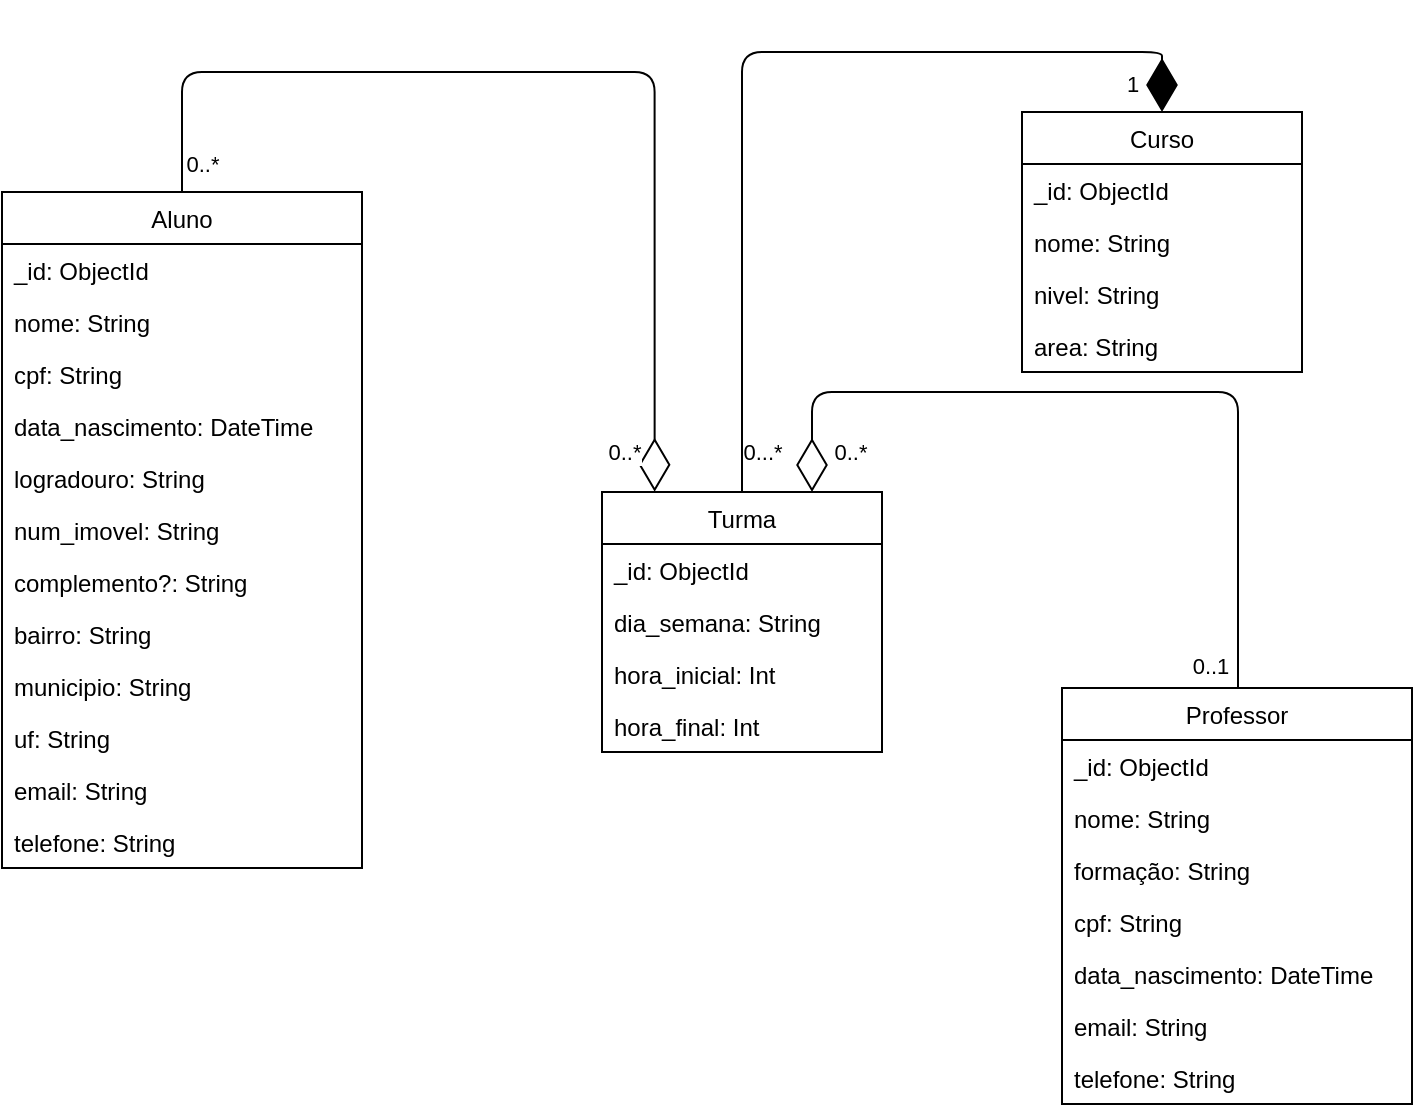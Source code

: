 <mxfile>
    <diagram id="CW8tqGIzArxQNr1IShzd" name="Page-2">
        <mxGraphModel dx="832" dy="467" grid="1" gridSize="10" guides="1" tooltips="1" connect="1" arrows="1" fold="1" page="1" pageScale="1" pageWidth="850" pageHeight="1100" math="0" shadow="0">
            <root>
                <mxCell id="0"/>
                <mxCell id="1" parent="0"/>
                <mxCell id="_Qa-tHc9oGKMpNjJUNsi-1" value="Aluno" style="swimlane;fontStyle=0;childLayout=stackLayout;horizontal=1;startSize=26;fillColor=none;horizontalStack=0;resizeParent=1;resizeParentMax=0;resizeLast=0;collapsible=1;marginBottom=0;" parent="1" vertex="1">
                    <mxGeometry x="50" y="100" width="180" height="338" as="geometry"/>
                </mxCell>
                <mxCell id="_Qa-tHc9oGKMpNjJUNsi-2" value="_id: ObjectId" style="text;strokeColor=none;fillColor=none;align=left;verticalAlign=top;spacingLeft=4;spacingRight=4;overflow=hidden;rotatable=0;points=[[0,0.5],[1,0.5]];portConstraint=eastwest;" parent="_Qa-tHc9oGKMpNjJUNsi-1" vertex="1">
                    <mxGeometry y="26" width="180" height="26" as="geometry"/>
                </mxCell>
                <mxCell id="_Qa-tHc9oGKMpNjJUNsi-3" value="nome: String" style="text;strokeColor=none;fillColor=none;align=left;verticalAlign=top;spacingLeft=4;spacingRight=4;overflow=hidden;rotatable=0;points=[[0,0.5],[1,0.5]];portConstraint=eastwest;" parent="_Qa-tHc9oGKMpNjJUNsi-1" vertex="1">
                    <mxGeometry y="52" width="180" height="26" as="geometry"/>
                </mxCell>
                <mxCell id="_Qa-tHc9oGKMpNjJUNsi-4" value="cpf: String" style="text;strokeColor=none;fillColor=none;align=left;verticalAlign=top;spacingLeft=4;spacingRight=4;overflow=hidden;rotatable=0;points=[[0,0.5],[1,0.5]];portConstraint=eastwest;" parent="_Qa-tHc9oGKMpNjJUNsi-1" vertex="1">
                    <mxGeometry y="78" width="180" height="26" as="geometry"/>
                </mxCell>
                <mxCell id="_Qa-tHc9oGKMpNjJUNsi-18" value="data_nascimento: DateTime" style="text;strokeColor=none;fillColor=none;align=left;verticalAlign=top;spacingLeft=4;spacingRight=4;overflow=hidden;rotatable=0;points=[[0,0.5],[1,0.5]];portConstraint=eastwest;" parent="_Qa-tHc9oGKMpNjJUNsi-1" vertex="1">
                    <mxGeometry y="104" width="180" height="26" as="geometry"/>
                </mxCell>
                <mxCell id="_Qa-tHc9oGKMpNjJUNsi-17" value="logradouro: String" style="text;strokeColor=none;fillColor=none;align=left;verticalAlign=top;spacingLeft=4;spacingRight=4;overflow=hidden;rotatable=0;points=[[0,0.5],[1,0.5]];portConstraint=eastwest;" parent="_Qa-tHc9oGKMpNjJUNsi-1" vertex="1">
                    <mxGeometry y="130" width="180" height="26" as="geometry"/>
                </mxCell>
                <mxCell id="_Qa-tHc9oGKMpNjJUNsi-19" value="num_imovel: String" style="text;strokeColor=none;fillColor=none;align=left;verticalAlign=top;spacingLeft=4;spacingRight=4;overflow=hidden;rotatable=0;points=[[0,0.5],[1,0.5]];portConstraint=eastwest;" parent="_Qa-tHc9oGKMpNjJUNsi-1" vertex="1">
                    <mxGeometry y="156" width="180" height="26" as="geometry"/>
                </mxCell>
                <mxCell id="_Qa-tHc9oGKMpNjJUNsi-20" value="complemento?: String" style="text;strokeColor=none;fillColor=none;align=left;verticalAlign=top;spacingLeft=4;spacingRight=4;overflow=hidden;rotatable=0;points=[[0,0.5],[1,0.5]];portConstraint=eastwest;" parent="_Qa-tHc9oGKMpNjJUNsi-1" vertex="1">
                    <mxGeometry y="182" width="180" height="26" as="geometry"/>
                </mxCell>
                <mxCell id="_Qa-tHc9oGKMpNjJUNsi-21" value="bairro: String" style="text;strokeColor=none;fillColor=none;align=left;verticalAlign=top;spacingLeft=4;spacingRight=4;overflow=hidden;rotatable=0;points=[[0,0.5],[1,0.5]];portConstraint=eastwest;" parent="_Qa-tHc9oGKMpNjJUNsi-1" vertex="1">
                    <mxGeometry y="208" width="180" height="26" as="geometry"/>
                </mxCell>
                <mxCell id="_Qa-tHc9oGKMpNjJUNsi-22" value="municipio: String" style="text;strokeColor=none;fillColor=none;align=left;verticalAlign=top;spacingLeft=4;spacingRight=4;overflow=hidden;rotatable=0;points=[[0,0.5],[1,0.5]];portConstraint=eastwest;" parent="_Qa-tHc9oGKMpNjJUNsi-1" vertex="1">
                    <mxGeometry y="234" width="180" height="26" as="geometry"/>
                </mxCell>
                <mxCell id="_Qa-tHc9oGKMpNjJUNsi-23" value="uf: String" style="text;strokeColor=none;fillColor=none;align=left;verticalAlign=top;spacingLeft=4;spacingRight=4;overflow=hidden;rotatable=0;points=[[0,0.5],[1,0.5]];portConstraint=eastwest;" parent="_Qa-tHc9oGKMpNjJUNsi-1" vertex="1">
                    <mxGeometry y="260" width="180" height="26" as="geometry"/>
                </mxCell>
                <mxCell id="_Qa-tHc9oGKMpNjJUNsi-24" value="email: String" style="text;strokeColor=none;fillColor=none;align=left;verticalAlign=top;spacingLeft=4;spacingRight=4;overflow=hidden;rotatable=0;points=[[0,0.5],[1,0.5]];portConstraint=eastwest;" parent="_Qa-tHc9oGKMpNjJUNsi-1" vertex="1">
                    <mxGeometry y="286" width="180" height="26" as="geometry"/>
                </mxCell>
                <mxCell id="_Qa-tHc9oGKMpNjJUNsi-25" value="telefone: String" style="text;strokeColor=none;fillColor=none;align=left;verticalAlign=top;spacingLeft=4;spacingRight=4;overflow=hidden;rotatable=0;points=[[0,0.5],[1,0.5]];portConstraint=eastwest;" parent="_Qa-tHc9oGKMpNjJUNsi-1" vertex="1">
                    <mxGeometry y="312" width="180" height="26" as="geometry"/>
                </mxCell>
                <mxCell id="_Qa-tHc9oGKMpNjJUNsi-5" value="Curso" style="swimlane;fontStyle=0;childLayout=stackLayout;horizontal=1;startSize=26;fillColor=none;horizontalStack=0;resizeParent=1;resizeParentMax=0;resizeLast=0;collapsible=1;marginBottom=0;" parent="1" vertex="1">
                    <mxGeometry x="560" y="60" width="140" height="130" as="geometry"/>
                </mxCell>
                <mxCell id="_Qa-tHc9oGKMpNjJUNsi-6" value="_id: ObjectId" style="text;strokeColor=none;fillColor=none;align=left;verticalAlign=top;spacingLeft=4;spacingRight=4;overflow=hidden;rotatable=0;points=[[0,0.5],[1,0.5]];portConstraint=eastwest;" parent="_Qa-tHc9oGKMpNjJUNsi-5" vertex="1">
                    <mxGeometry y="26" width="140" height="26" as="geometry"/>
                </mxCell>
                <mxCell id="_Qa-tHc9oGKMpNjJUNsi-7" value="nome: String" style="text;strokeColor=none;fillColor=none;align=left;verticalAlign=top;spacingLeft=4;spacingRight=4;overflow=hidden;rotatable=0;points=[[0,0.5],[1,0.5]];portConstraint=eastwest;" parent="_Qa-tHc9oGKMpNjJUNsi-5" vertex="1">
                    <mxGeometry y="52" width="140" height="26" as="geometry"/>
                </mxCell>
                <mxCell id="_Qa-tHc9oGKMpNjJUNsi-8" value="nivel: String" style="text;strokeColor=none;fillColor=none;align=left;verticalAlign=top;spacingLeft=4;spacingRight=4;overflow=hidden;rotatable=0;points=[[0,0.5],[1,0.5]];portConstraint=eastwest;" parent="_Qa-tHc9oGKMpNjJUNsi-5" vertex="1">
                    <mxGeometry y="78" width="140" height="26" as="geometry"/>
                </mxCell>
                <mxCell id="_Qa-tHc9oGKMpNjJUNsi-26" value="area: String" style="text;strokeColor=none;fillColor=none;align=left;verticalAlign=top;spacingLeft=4;spacingRight=4;overflow=hidden;rotatable=0;points=[[0,0.5],[1,0.5]];portConstraint=eastwest;" parent="_Qa-tHc9oGKMpNjJUNsi-5" vertex="1">
                    <mxGeometry y="104" width="140" height="26" as="geometry"/>
                </mxCell>
                <mxCell id="_Qa-tHc9oGKMpNjJUNsi-9" value="Professor" style="swimlane;fontStyle=0;childLayout=stackLayout;horizontal=1;startSize=26;fillColor=none;horizontalStack=0;resizeParent=1;resizeParentMax=0;resizeLast=0;collapsible=1;marginBottom=0;" parent="1" vertex="1">
                    <mxGeometry x="580" y="348" width="175" height="208" as="geometry"/>
                </mxCell>
                <mxCell id="_Qa-tHc9oGKMpNjJUNsi-10" value="_id: ObjectId" style="text;strokeColor=none;fillColor=none;align=left;verticalAlign=top;spacingLeft=4;spacingRight=4;overflow=hidden;rotatable=0;points=[[0,0.5],[1,0.5]];portConstraint=eastwest;" parent="_Qa-tHc9oGKMpNjJUNsi-9" vertex="1">
                    <mxGeometry y="26" width="175" height="26" as="geometry"/>
                </mxCell>
                <mxCell id="_Qa-tHc9oGKMpNjJUNsi-11" value="nome: String" style="text;strokeColor=none;fillColor=none;align=left;verticalAlign=top;spacingLeft=4;spacingRight=4;overflow=hidden;rotatable=0;points=[[0,0.5],[1,0.5]];portConstraint=eastwest;" parent="_Qa-tHc9oGKMpNjJUNsi-9" vertex="1">
                    <mxGeometry y="52" width="175" height="26" as="geometry"/>
                </mxCell>
                <mxCell id="_Qa-tHc9oGKMpNjJUNsi-12" value="formação: String" style="text;strokeColor=none;fillColor=none;align=left;verticalAlign=top;spacingLeft=4;spacingRight=4;overflow=hidden;rotatable=0;points=[[0,0.5],[1,0.5]];portConstraint=eastwest;" parent="_Qa-tHc9oGKMpNjJUNsi-9" vertex="1">
                    <mxGeometry y="78" width="175" height="26" as="geometry"/>
                </mxCell>
                <mxCell id="_Qa-tHc9oGKMpNjJUNsi-28" value="cpf: String" style="text;strokeColor=none;fillColor=none;align=left;verticalAlign=top;spacingLeft=4;spacingRight=4;overflow=hidden;rotatable=0;points=[[0,0.5],[1,0.5]];portConstraint=eastwest;" parent="_Qa-tHc9oGKMpNjJUNsi-9" vertex="1">
                    <mxGeometry y="104" width="175" height="26" as="geometry"/>
                </mxCell>
                <mxCell id="_Qa-tHc9oGKMpNjJUNsi-29" value="data_nascimento: DateTime" style="text;strokeColor=none;fillColor=none;align=left;verticalAlign=top;spacingLeft=4;spacingRight=4;overflow=hidden;rotatable=0;points=[[0,0.5],[1,0.5]];portConstraint=eastwest;" parent="_Qa-tHc9oGKMpNjJUNsi-9" vertex="1">
                    <mxGeometry y="130" width="175" height="26" as="geometry"/>
                </mxCell>
                <mxCell id="_Qa-tHc9oGKMpNjJUNsi-30" value="email: String" style="text;strokeColor=none;fillColor=none;align=left;verticalAlign=top;spacingLeft=4;spacingRight=4;overflow=hidden;rotatable=0;points=[[0,0.5],[1,0.5]];portConstraint=eastwest;" parent="_Qa-tHc9oGKMpNjJUNsi-9" vertex="1">
                    <mxGeometry y="156" width="175" height="26" as="geometry"/>
                </mxCell>
                <mxCell id="_Qa-tHc9oGKMpNjJUNsi-31" value="telefone: String" style="text;strokeColor=none;fillColor=none;align=left;verticalAlign=top;spacingLeft=4;spacingRight=4;overflow=hidden;rotatable=0;points=[[0,0.5],[1,0.5]];portConstraint=eastwest;" parent="_Qa-tHc9oGKMpNjJUNsi-9" vertex="1">
                    <mxGeometry y="182" width="175" height="26" as="geometry"/>
                </mxCell>
                <mxCell id="_Qa-tHc9oGKMpNjJUNsi-13" value="Turma" style="swimlane;fontStyle=0;childLayout=stackLayout;horizontal=1;startSize=26;fillColor=none;horizontalStack=0;resizeParent=1;resizeParentMax=0;resizeLast=0;collapsible=1;marginBottom=0;" parent="1" vertex="1">
                    <mxGeometry x="350" y="250" width="140" height="130" as="geometry"/>
                </mxCell>
                <mxCell id="_Qa-tHc9oGKMpNjJUNsi-14" value="_id: ObjectId   " style="text;strokeColor=none;fillColor=none;align=left;verticalAlign=top;spacingLeft=4;spacingRight=4;overflow=hidden;rotatable=0;points=[[0,0.5],[1,0.5]];portConstraint=eastwest;" parent="_Qa-tHc9oGKMpNjJUNsi-13" vertex="1">
                    <mxGeometry y="26" width="140" height="26" as="geometry"/>
                </mxCell>
                <mxCell id="_Qa-tHc9oGKMpNjJUNsi-15" value="dia_semana: String" style="text;strokeColor=none;fillColor=none;align=left;verticalAlign=top;spacingLeft=4;spacingRight=4;overflow=hidden;rotatable=0;points=[[0,0.5],[1,0.5]];portConstraint=eastwest;" parent="_Qa-tHc9oGKMpNjJUNsi-13" vertex="1">
                    <mxGeometry y="52" width="140" height="26" as="geometry"/>
                </mxCell>
                <mxCell id="_Qa-tHc9oGKMpNjJUNsi-16" value="hora_inicial: Int" style="text;strokeColor=none;fillColor=none;align=left;verticalAlign=top;spacingLeft=4;spacingRight=4;overflow=hidden;rotatable=0;points=[[0,0.5],[1,0.5]];portConstraint=eastwest;" parent="_Qa-tHc9oGKMpNjJUNsi-13" vertex="1">
                    <mxGeometry y="78" width="140" height="26" as="geometry"/>
                </mxCell>
                <mxCell id="_Qa-tHc9oGKMpNjJUNsi-32" value="hora_final: Int" style="text;strokeColor=none;fillColor=none;align=left;verticalAlign=top;spacingLeft=4;spacingRight=4;overflow=hidden;rotatable=0;points=[[0,0.5],[1,0.5]];portConstraint=eastwest;" parent="_Qa-tHc9oGKMpNjJUNsi-13" vertex="1">
                    <mxGeometry y="104" width="140" height="26" as="geometry"/>
                </mxCell>
                <mxCell id="_Qa-tHc9oGKMpNjJUNsi-42" value="" style="endArrow=diamondThin;endFill=1;endSize=24;html=1;entryX=0.5;entryY=0;entryDx=0;entryDy=0;exitX=0.5;exitY=0;exitDx=0;exitDy=0;edgeStyle=orthogonalEdgeStyle;" parent="1" source="_Qa-tHc9oGKMpNjJUNsi-13" target="_Qa-tHc9oGKMpNjJUNsi-5" edge="1">
                    <mxGeometry width="160" relative="1" as="geometry">
                        <mxPoint x="510" y="210" as="sourcePoint"/>
                        <mxPoint x="440" y="50" as="targetPoint"/>
                        <Array as="points">
                            <mxPoint x="420" y="30"/>
                            <mxPoint x="630" y="30"/>
                        </Array>
                    </mxGeometry>
                </mxCell>
                <mxCell id="_Qa-tHc9oGKMpNjJUNsi-45" value="1" style="edgeLabel;html=1;align=center;verticalAlign=middle;resizable=0;points=[];" parent="_Qa-tHc9oGKMpNjJUNsi-42" vertex="1" connectable="0">
                    <mxGeometry x="0.817" relative="1" as="geometry">
                        <mxPoint x="-3" y="16" as="offset"/>
                    </mxGeometry>
                </mxCell>
                <mxCell id="tV1T9gFSwVFK44x5aqCM-1" value="0...*" style="edgeLabel;html=1;align=center;verticalAlign=middle;resizable=0;points=[];" vertex="1" connectable="0" parent="_Qa-tHc9oGKMpNjJUNsi-42">
                    <mxGeometry x="-0.87" y="-3" relative="1" as="geometry">
                        <mxPoint x="7" y="10" as="offset"/>
                    </mxGeometry>
                </mxCell>
                <mxCell id="_Qa-tHc9oGKMpNjJUNsi-46" value="" style="endArrow=diamondThin;endFill=0;endSize=24;html=1;entryX=0.188;entryY=-0.001;entryDx=0;entryDy=0;exitX=0.5;exitY=0;exitDx=0;exitDy=0;edgeStyle=orthogonalEdgeStyle;entryPerimeter=0;" parent="1" source="_Qa-tHc9oGKMpNjJUNsi-1" target="_Qa-tHc9oGKMpNjJUNsi-13" edge="1">
                    <mxGeometry width="160" relative="1" as="geometry">
                        <mxPoint x="360" y="170" as="sourcePoint"/>
                        <mxPoint x="200" y="170" as="targetPoint"/>
                        <Array as="points">
                            <mxPoint x="140" y="40"/>
                            <mxPoint x="376" y="40"/>
                        </Array>
                    </mxGeometry>
                </mxCell>
                <mxCell id="_Qa-tHc9oGKMpNjJUNsi-47" value="0..*" style="edgeLabel;html=1;align=center;verticalAlign=middle;resizable=0;points=[];" parent="_Qa-tHc9oGKMpNjJUNsi-46" vertex="1" connectable="0">
                    <mxGeometry x="-0.924" relative="1" as="geometry">
                        <mxPoint x="10" y="5" as="offset"/>
                    </mxGeometry>
                </mxCell>
                <mxCell id="_Qa-tHc9oGKMpNjJUNsi-48" value="0..*" style="edgeLabel;html=1;align=center;verticalAlign=middle;resizable=0;points=[];" parent="_Qa-tHc9oGKMpNjJUNsi-46" vertex="1" connectable="0">
                    <mxGeometry x="0.833" relative="1" as="geometry">
                        <mxPoint x="-16" y="22" as="offset"/>
                    </mxGeometry>
                </mxCell>
                <mxCell id="tV1T9gFSwVFK44x5aqCM-6" value="" style="endArrow=diamondThin;endFill=0;endSize=24;html=1;entryX=0.75;entryY=0;entryDx=0;entryDy=0;edgeStyle=orthogonalEdgeStyle;" edge="1" parent="1" target="_Qa-tHc9oGKMpNjJUNsi-13">
                    <mxGeometry width="160" relative="1" as="geometry">
                        <mxPoint x="668" y="348" as="sourcePoint"/>
                        <mxPoint x="550" y="220" as="targetPoint"/>
                        <Array as="points">
                            <mxPoint x="668" y="200"/>
                            <mxPoint x="455" y="200"/>
                        </Array>
                    </mxGeometry>
                </mxCell>
                <mxCell id="tV1T9gFSwVFK44x5aqCM-7" value="0..*" style="edgeLabel;html=1;align=center;verticalAlign=middle;resizable=0;points=[];" vertex="1" connectable="0" parent="tV1T9gFSwVFK44x5aqCM-6">
                    <mxGeometry x="0.795" relative="1" as="geometry">
                        <mxPoint x="19" y="22" as="offset"/>
                    </mxGeometry>
                </mxCell>
                <mxCell id="tV1T9gFSwVFK44x5aqCM-8" value="0..1" style="edgeLabel;html=1;align=center;verticalAlign=middle;resizable=0;points=[];" vertex="1" connectable="0" parent="tV1T9gFSwVFK44x5aqCM-6">
                    <mxGeometry x="-0.942" relative="1" as="geometry">
                        <mxPoint x="-14" y="1" as="offset"/>
                    </mxGeometry>
                </mxCell>
            </root>
        </mxGraphModel>
    </diagram>
</mxfile>